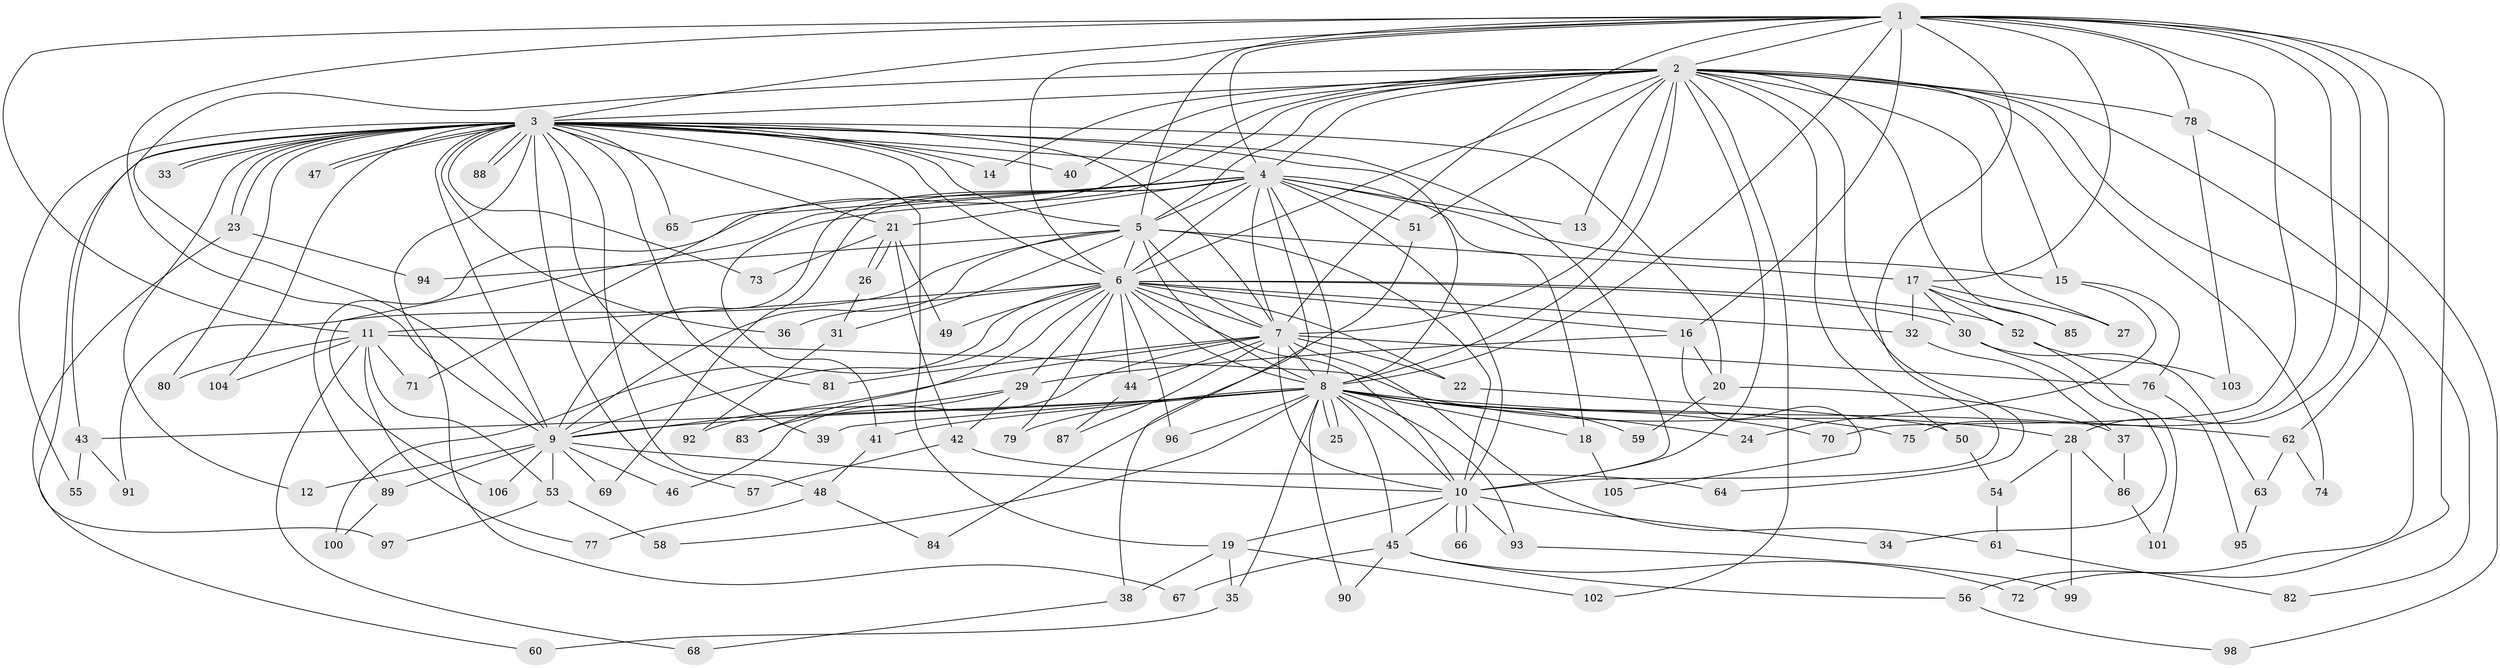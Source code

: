 // Generated by graph-tools (version 1.1) at 2025/46/03/09/25 04:46:13]
// undirected, 106 vertices, 237 edges
graph export_dot {
graph [start="1"]
  node [color=gray90,style=filled];
  1;
  2;
  3;
  4;
  5;
  6;
  7;
  8;
  9;
  10;
  11;
  12;
  13;
  14;
  15;
  16;
  17;
  18;
  19;
  20;
  21;
  22;
  23;
  24;
  25;
  26;
  27;
  28;
  29;
  30;
  31;
  32;
  33;
  34;
  35;
  36;
  37;
  38;
  39;
  40;
  41;
  42;
  43;
  44;
  45;
  46;
  47;
  48;
  49;
  50;
  51;
  52;
  53;
  54;
  55;
  56;
  57;
  58;
  59;
  60;
  61;
  62;
  63;
  64;
  65;
  66;
  67;
  68;
  69;
  70;
  71;
  72;
  73;
  74;
  75;
  76;
  77;
  78;
  79;
  80;
  81;
  82;
  83;
  84;
  85;
  86;
  87;
  88;
  89;
  90;
  91;
  92;
  93;
  94;
  95;
  96;
  97;
  98;
  99;
  100;
  101;
  102;
  103;
  104;
  105;
  106;
  1 -- 2;
  1 -- 3;
  1 -- 4;
  1 -- 5;
  1 -- 6;
  1 -- 7;
  1 -- 8;
  1 -- 9;
  1 -- 10;
  1 -- 11;
  1 -- 16;
  1 -- 17;
  1 -- 28;
  1 -- 62;
  1 -- 70;
  1 -- 72;
  1 -- 75;
  1 -- 78;
  2 -- 3;
  2 -- 4;
  2 -- 5;
  2 -- 6;
  2 -- 7;
  2 -- 8;
  2 -- 9;
  2 -- 10;
  2 -- 13;
  2 -- 14;
  2 -- 15;
  2 -- 27;
  2 -- 40;
  2 -- 41;
  2 -- 50;
  2 -- 51;
  2 -- 56;
  2 -- 64;
  2 -- 71;
  2 -- 74;
  2 -- 78;
  2 -- 82;
  2 -- 85;
  2 -- 102;
  3 -- 4;
  3 -- 5;
  3 -- 6;
  3 -- 7;
  3 -- 8;
  3 -- 9;
  3 -- 10;
  3 -- 12;
  3 -- 14;
  3 -- 19;
  3 -- 20;
  3 -- 21;
  3 -- 23;
  3 -- 23;
  3 -- 33;
  3 -- 33;
  3 -- 36;
  3 -- 39;
  3 -- 40;
  3 -- 43;
  3 -- 47;
  3 -- 47;
  3 -- 48;
  3 -- 55;
  3 -- 57;
  3 -- 65;
  3 -- 67;
  3 -- 73;
  3 -- 80;
  3 -- 81;
  3 -- 88;
  3 -- 88;
  3 -- 97;
  3 -- 104;
  4 -- 5;
  4 -- 6;
  4 -- 7;
  4 -- 8;
  4 -- 9;
  4 -- 10;
  4 -- 13;
  4 -- 15;
  4 -- 18;
  4 -- 21;
  4 -- 38;
  4 -- 51;
  4 -- 65;
  4 -- 69;
  4 -- 89;
  4 -- 106;
  5 -- 6;
  5 -- 7;
  5 -- 8;
  5 -- 9;
  5 -- 10;
  5 -- 17;
  5 -- 31;
  5 -- 91;
  5 -- 94;
  6 -- 7;
  6 -- 8;
  6 -- 9;
  6 -- 10;
  6 -- 11;
  6 -- 16;
  6 -- 22;
  6 -- 29;
  6 -- 30;
  6 -- 32;
  6 -- 36;
  6 -- 44;
  6 -- 49;
  6 -- 52;
  6 -- 79;
  6 -- 83;
  6 -- 96;
  6 -- 100;
  7 -- 8;
  7 -- 9;
  7 -- 10;
  7 -- 22;
  7 -- 44;
  7 -- 46;
  7 -- 61;
  7 -- 76;
  7 -- 81;
  7 -- 87;
  8 -- 9;
  8 -- 10;
  8 -- 18;
  8 -- 24;
  8 -- 25;
  8 -- 25;
  8 -- 35;
  8 -- 39;
  8 -- 41;
  8 -- 43;
  8 -- 45;
  8 -- 58;
  8 -- 59;
  8 -- 62;
  8 -- 70;
  8 -- 75;
  8 -- 79;
  8 -- 90;
  8 -- 93;
  8 -- 96;
  9 -- 10;
  9 -- 12;
  9 -- 46;
  9 -- 53;
  9 -- 69;
  9 -- 89;
  9 -- 106;
  10 -- 19;
  10 -- 34;
  10 -- 45;
  10 -- 66;
  10 -- 66;
  10 -- 93;
  11 -- 28;
  11 -- 53;
  11 -- 68;
  11 -- 71;
  11 -- 77;
  11 -- 80;
  11 -- 104;
  15 -- 24;
  15 -- 76;
  16 -- 20;
  16 -- 29;
  16 -- 105;
  17 -- 27;
  17 -- 30;
  17 -- 32;
  17 -- 52;
  17 -- 85;
  18 -- 105;
  19 -- 35;
  19 -- 38;
  19 -- 102;
  20 -- 37;
  20 -- 59;
  21 -- 26;
  21 -- 26;
  21 -- 42;
  21 -- 49;
  21 -- 73;
  22 -- 50;
  23 -- 60;
  23 -- 94;
  26 -- 31;
  28 -- 54;
  28 -- 86;
  28 -- 99;
  29 -- 42;
  29 -- 83;
  29 -- 92;
  30 -- 34;
  30 -- 63;
  31 -- 92;
  32 -- 37;
  35 -- 60;
  37 -- 86;
  38 -- 68;
  41 -- 48;
  42 -- 57;
  42 -- 64;
  43 -- 55;
  43 -- 91;
  44 -- 87;
  45 -- 56;
  45 -- 67;
  45 -- 72;
  45 -- 90;
  48 -- 77;
  48 -- 84;
  50 -- 54;
  51 -- 84;
  52 -- 101;
  52 -- 103;
  53 -- 58;
  53 -- 97;
  54 -- 61;
  56 -- 98;
  61 -- 82;
  62 -- 63;
  62 -- 74;
  63 -- 95;
  76 -- 95;
  78 -- 98;
  78 -- 103;
  86 -- 101;
  89 -- 100;
  93 -- 99;
}
